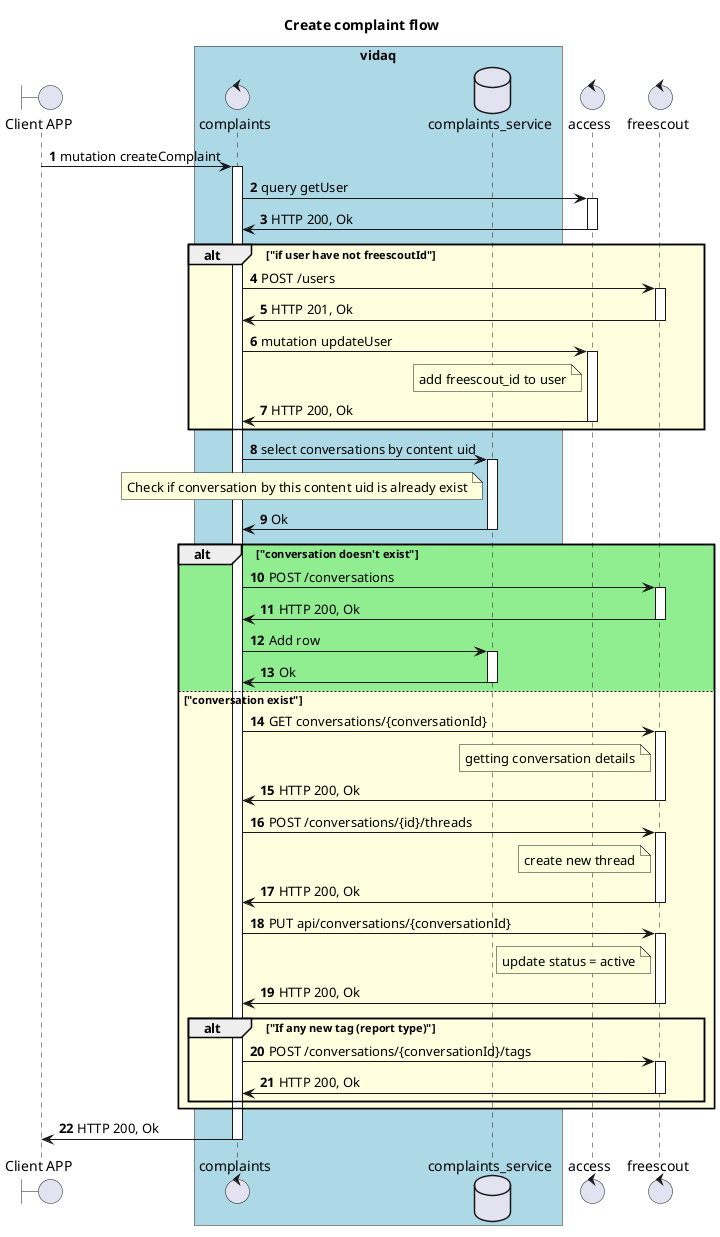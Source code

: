 @startuml

title "Create complaint flow"


boundary "Client APP" as GUI
box "vidaq" #LightBlue
control "complaints" as C
database "complaints_service" as CS
end box
control "access" as A
control "freescout" as F

autonumber

GUI -> C: mutation createComplaint
activate C
C -> A: query getUser
activate A
A -> C: HTTP 200, Ok
deactivate A

alt #LightYellow "if user have not freescoutId"
C -> F: POST /users
activate F
F -> C: HTTP 201, Ok
deactivate F
C -> A: mutation updateUser
activate A
note left A
add freescout_id to user
end note
A -> C: HTTP 200, Ok
deactivate A
end

C -> CS: select conversations by content uid
activate CS
note left CS
Check if conversation by this content uid is already exist
end note
CS -> C: Ok
deactivate CS



alt #LightGreen "conversation doesn't exist"
C -> F: POST /conversations
activate F
F -> C: HTTP 200, Ok
deactivate F
C -> CS: Add row
activate CS
CS -> C: Ok
deactivate CS
else #LightYellow "conversation exist"
C -> F: GET conversations/{conversationId}
activate F
note left F
getting conversation details
end note
F -> C: HTTP 200, Ok
deactivate F
C -> F: POST /conversations/{id}/threads
activate F
note left F
create new thread
end note
F -> C: HTTP 200, Ok
deactivate F

C -> F: PUT api/conversations/{conversationId}
activate F
note left F
update status = active
end note
F -> C: HTTP 200, Ok
deactivate F

alt "If any new tag (report type)"
C -> F: POST /conversations/{conversationId}/tags
activate F
F -> C: HTTP 200, Ok
deactivate F
end
end

C -> GUI: HTTP 200, Ok
deactivate C

@enduml